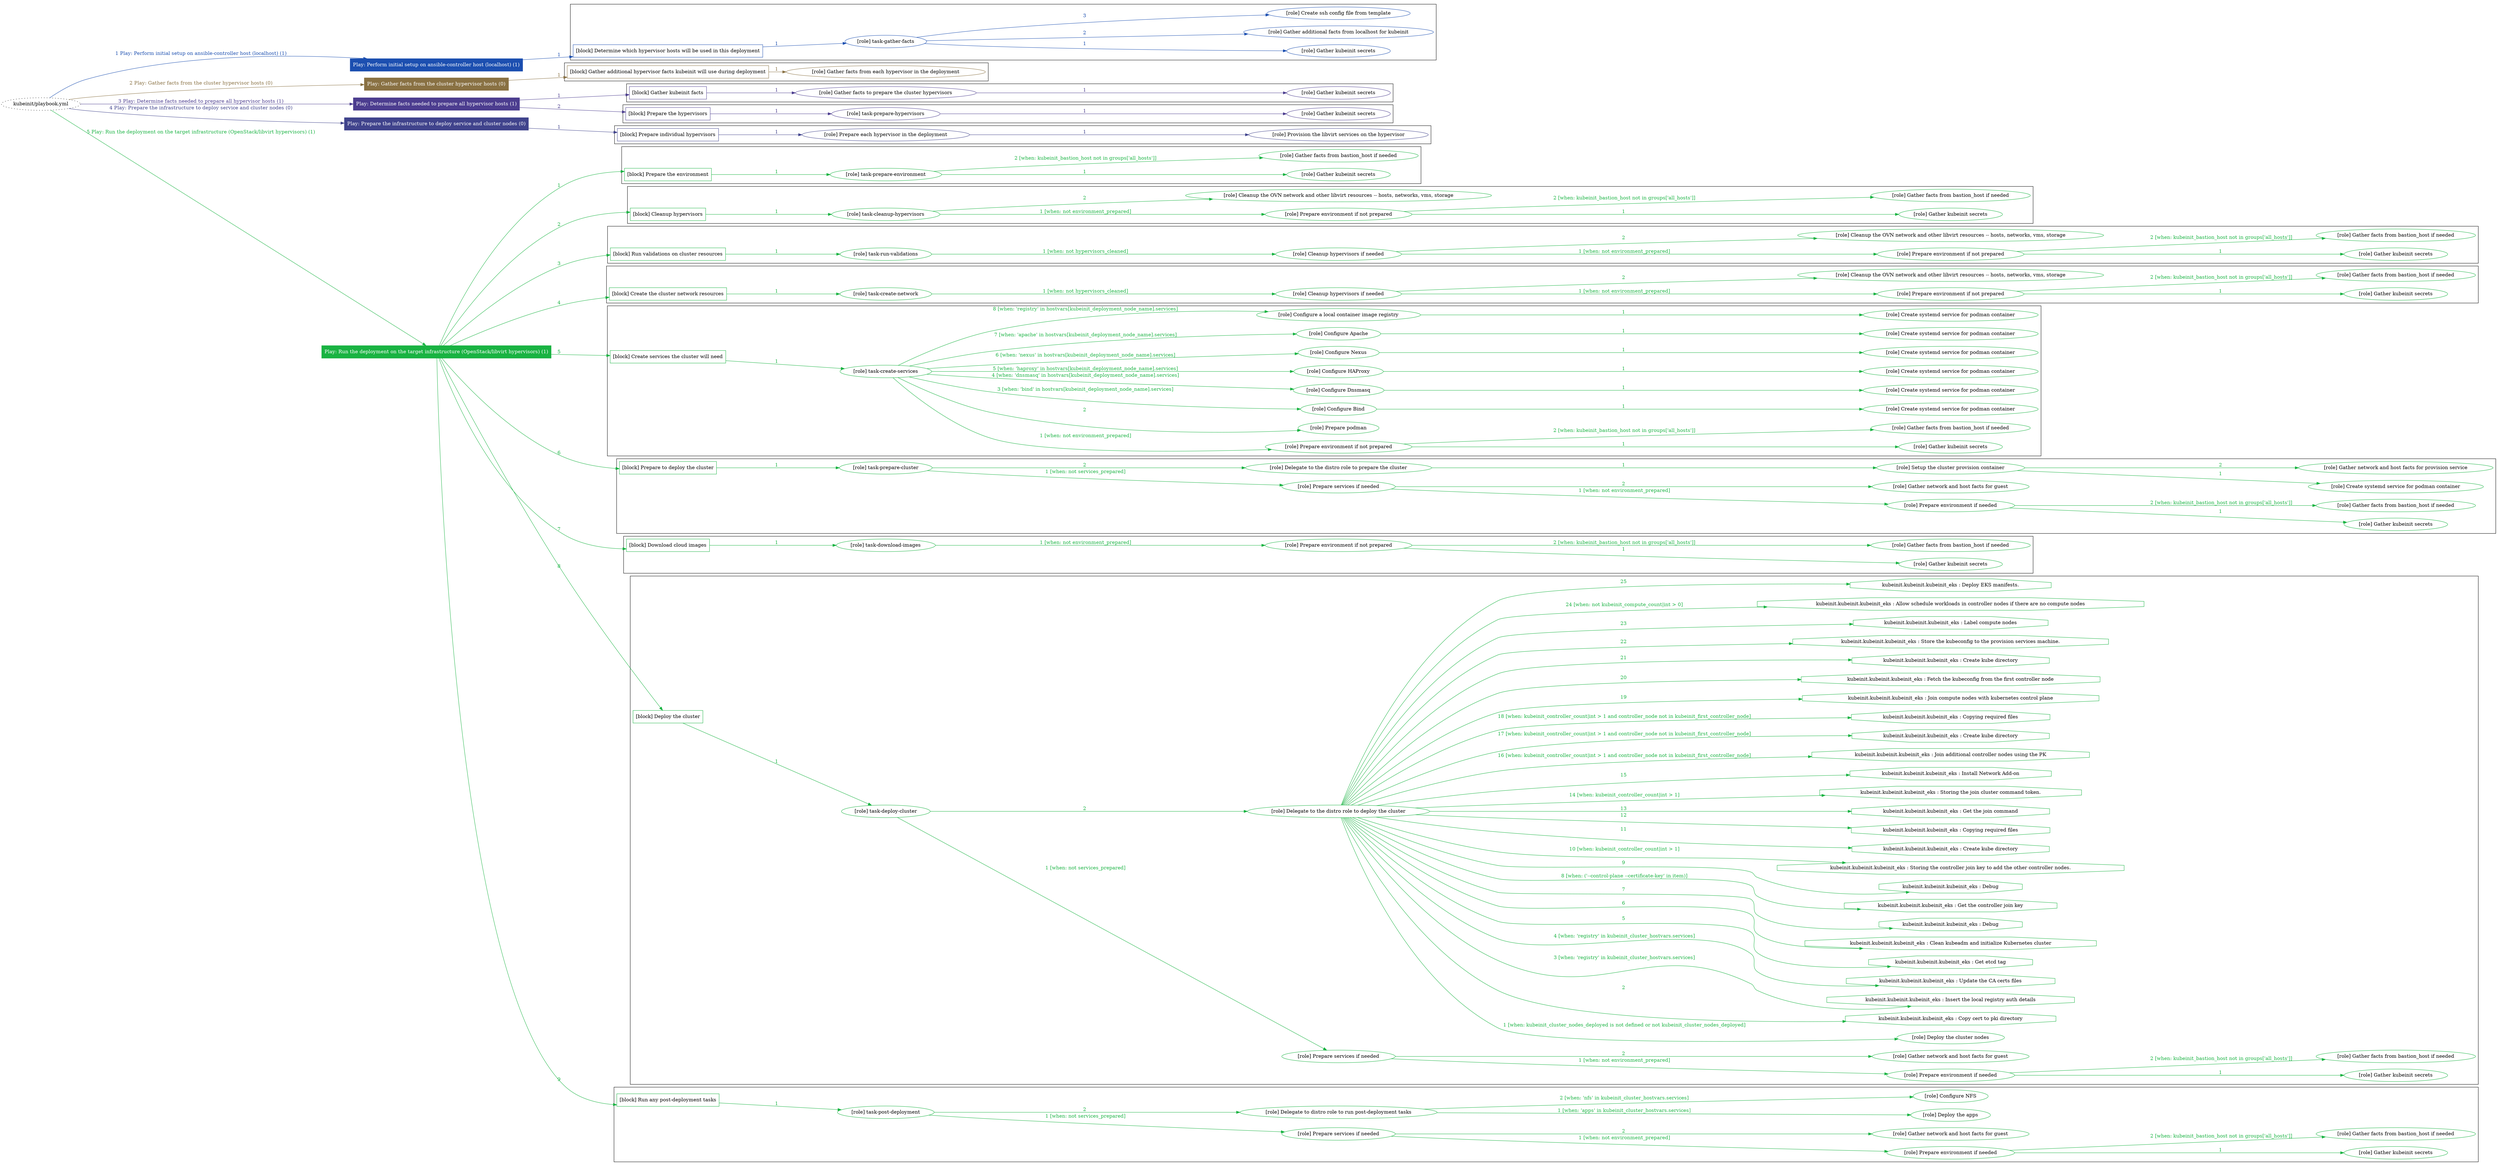 digraph {
	graph [concentrate=true ordering=in rankdir=LR ratio=fill]
	edge [esep=5 sep=10]
	"kubeinit/playbook.yml" [URL="/home/runner/work/kubeinit/kubeinit/kubeinit/playbook.yml" id=playbook_15e3b7a9 style=dotted]
	"kubeinit/playbook.yml" -> play_b967b10a [label="1 Play: Perform initial setup on ansible-controller host (localhost) (1)" color="#1c4fb0" fontcolor="#1c4fb0" id=edge_play_b967b10a labeltooltip="1 Play: Perform initial setup on ansible-controller host (localhost) (1)" tooltip="1 Play: Perform initial setup on ansible-controller host (localhost) (1)"]
	subgraph "Play: Perform initial setup on ansible-controller host (localhost) (1)" {
		play_b967b10a [label="Play: Perform initial setup on ansible-controller host (localhost) (1)" URL="/home/runner/work/kubeinit/kubeinit/kubeinit/playbook.yml" color="#1c4fb0" fontcolor="#ffffff" id=play_b967b10a shape=box style=filled tooltip=localhost]
		play_b967b10a -> block_2ec7ddd7 [label=1 color="#1c4fb0" fontcolor="#1c4fb0" id=edge_block_2ec7ddd7 labeltooltip=1 tooltip=1]
		subgraph cluster_block_2ec7ddd7 {
			block_2ec7ddd7 [label="[block] Determine which hypervisor hosts will be used in this deployment" URL="/home/runner/work/kubeinit/kubeinit/kubeinit/playbook.yml" color="#1c4fb0" id=block_2ec7ddd7 labeltooltip="Determine which hypervisor hosts will be used in this deployment" shape=box tooltip="Determine which hypervisor hosts will be used in this deployment"]
			block_2ec7ddd7 -> role_c27194e6 [label="1 " color="#1c4fb0" fontcolor="#1c4fb0" id=edge_role_c27194e6 labeltooltip="1 " tooltip="1 "]
			subgraph "task-gather-facts" {
				role_c27194e6 [label="[role] task-gather-facts" URL="/home/runner/work/kubeinit/kubeinit/kubeinit/playbook.yml" color="#1c4fb0" id=role_c27194e6 tooltip="task-gather-facts"]
				role_c27194e6 -> role_cc5ce17e [label="1 " color="#1c4fb0" fontcolor="#1c4fb0" id=edge_role_cc5ce17e labeltooltip="1 " tooltip="1 "]
				subgraph "Gather kubeinit secrets" {
					role_cc5ce17e [label="[role] Gather kubeinit secrets" URL="/home/runner/.ansible/collections/ansible_collections/kubeinit/kubeinit/roles/kubeinit_prepare/tasks/build_hypervisors_group.yml" color="#1c4fb0" id=role_cc5ce17e tooltip="Gather kubeinit secrets"]
				}
				role_c27194e6 -> role_0c243bb6 [label="2 " color="#1c4fb0" fontcolor="#1c4fb0" id=edge_role_0c243bb6 labeltooltip="2 " tooltip="2 "]
				subgraph "Gather additional facts from localhost for kubeinit" {
					role_0c243bb6 [label="[role] Gather additional facts from localhost for kubeinit" URL="/home/runner/.ansible/collections/ansible_collections/kubeinit/kubeinit/roles/kubeinit_prepare/tasks/build_hypervisors_group.yml" color="#1c4fb0" id=role_0c243bb6 tooltip="Gather additional facts from localhost for kubeinit"]
				}
				role_c27194e6 -> role_67c8611c [label="3 " color="#1c4fb0" fontcolor="#1c4fb0" id=edge_role_67c8611c labeltooltip="3 " tooltip="3 "]
				subgraph "Create ssh config file from template" {
					role_67c8611c [label="[role] Create ssh config file from template" URL="/home/runner/.ansible/collections/ansible_collections/kubeinit/kubeinit/roles/kubeinit_prepare/tasks/build_hypervisors_group.yml" color="#1c4fb0" id=role_67c8611c tooltip="Create ssh config file from template"]
				}
			}
		}
	}
	"kubeinit/playbook.yml" -> play_3a4bf012 [label="2 Play: Gather facts from the cluster hypervisor hosts (0)" color="#897143" fontcolor="#897143" id=edge_play_3a4bf012 labeltooltip="2 Play: Gather facts from the cluster hypervisor hosts (0)" tooltip="2 Play: Gather facts from the cluster hypervisor hosts (0)"]
	subgraph "Play: Gather facts from the cluster hypervisor hosts (0)" {
		play_3a4bf012 [label="Play: Gather facts from the cluster hypervisor hosts (0)" URL="/home/runner/work/kubeinit/kubeinit/kubeinit/playbook.yml" color="#897143" fontcolor="#ffffff" id=play_3a4bf012 shape=box style=filled tooltip="Play: Gather facts from the cluster hypervisor hosts (0)"]
		play_3a4bf012 -> block_6ce89b99 [label=1 color="#897143" fontcolor="#897143" id=edge_block_6ce89b99 labeltooltip=1 tooltip=1]
		subgraph cluster_block_6ce89b99 {
			block_6ce89b99 [label="[block] Gather additional hypervisor facts kubeinit will use during deployment" URL="/home/runner/work/kubeinit/kubeinit/kubeinit/playbook.yml" color="#897143" id=block_6ce89b99 labeltooltip="Gather additional hypervisor facts kubeinit will use during deployment" shape=box tooltip="Gather additional hypervisor facts kubeinit will use during deployment"]
			block_6ce89b99 -> role_7ac91175 [label="1 " color="#897143" fontcolor="#897143" id=edge_role_7ac91175 labeltooltip="1 " tooltip="1 "]
			subgraph "Gather facts from each hypervisor in the deployment" {
				role_7ac91175 [label="[role] Gather facts from each hypervisor in the deployment" URL="/home/runner/work/kubeinit/kubeinit/kubeinit/playbook.yml" color="#897143" id=role_7ac91175 tooltip="Gather facts from each hypervisor in the deployment"]
			}
		}
	}
	"kubeinit/playbook.yml" -> play_a2da3ed2 [label="3 Play: Determine facts needed to prepare all hypervisor hosts (1)" color="#4c3d8f" fontcolor="#4c3d8f" id=edge_play_a2da3ed2 labeltooltip="3 Play: Determine facts needed to prepare all hypervisor hosts (1)" tooltip="3 Play: Determine facts needed to prepare all hypervisor hosts (1)"]
	subgraph "Play: Determine facts needed to prepare all hypervisor hosts (1)" {
		play_a2da3ed2 [label="Play: Determine facts needed to prepare all hypervisor hosts (1)" URL="/home/runner/work/kubeinit/kubeinit/kubeinit/playbook.yml" color="#4c3d8f" fontcolor="#ffffff" id=play_a2da3ed2 shape=box style=filled tooltip=localhost]
		play_a2da3ed2 -> block_75c5a290 [label=1 color="#4c3d8f" fontcolor="#4c3d8f" id=edge_block_75c5a290 labeltooltip=1 tooltip=1]
		subgraph cluster_block_75c5a290 {
			block_75c5a290 [label="[block] Gather kubeinit facts" URL="/home/runner/work/kubeinit/kubeinit/kubeinit/playbook.yml" color="#4c3d8f" id=block_75c5a290 labeltooltip="Gather kubeinit facts" shape=box tooltip="Gather kubeinit facts"]
			block_75c5a290 -> role_ba5424bd [label="1 " color="#4c3d8f" fontcolor="#4c3d8f" id=edge_role_ba5424bd labeltooltip="1 " tooltip="1 "]
			subgraph "Gather facts to prepare the cluster hypervisors" {
				role_ba5424bd [label="[role] Gather facts to prepare the cluster hypervisors" URL="/home/runner/work/kubeinit/kubeinit/kubeinit/playbook.yml" color="#4c3d8f" id=role_ba5424bd tooltip="Gather facts to prepare the cluster hypervisors"]
				role_ba5424bd -> role_558b3d8e [label="1 " color="#4c3d8f" fontcolor="#4c3d8f" id=edge_role_558b3d8e labeltooltip="1 " tooltip="1 "]
				subgraph "Gather kubeinit secrets" {
					role_558b3d8e [label="[role] Gather kubeinit secrets" URL="/home/runner/.ansible/collections/ansible_collections/kubeinit/kubeinit/roles/kubeinit_prepare/tasks/gather_kubeinit_facts.yml" color="#4c3d8f" id=role_558b3d8e tooltip="Gather kubeinit secrets"]
				}
			}
		}
		play_a2da3ed2 -> block_d1bacde3 [label=2 color="#4c3d8f" fontcolor="#4c3d8f" id=edge_block_d1bacde3 labeltooltip=2 tooltip=2]
		subgraph cluster_block_d1bacde3 {
			block_d1bacde3 [label="[block] Prepare the hypervisors" URL="/home/runner/work/kubeinit/kubeinit/kubeinit/playbook.yml" color="#4c3d8f" id=block_d1bacde3 labeltooltip="Prepare the hypervisors" shape=box tooltip="Prepare the hypervisors"]
			block_d1bacde3 -> role_877044b5 [label="1 " color="#4c3d8f" fontcolor="#4c3d8f" id=edge_role_877044b5 labeltooltip="1 " tooltip="1 "]
			subgraph "task-prepare-hypervisors" {
				role_877044b5 [label="[role] task-prepare-hypervisors" URL="/home/runner/work/kubeinit/kubeinit/kubeinit/playbook.yml" color="#4c3d8f" id=role_877044b5 tooltip="task-prepare-hypervisors"]
				role_877044b5 -> role_fb182426 [label="1 " color="#4c3d8f" fontcolor="#4c3d8f" id=edge_role_fb182426 labeltooltip="1 " tooltip="1 "]
				subgraph "Gather kubeinit secrets" {
					role_fb182426 [label="[role] Gather kubeinit secrets" URL="/home/runner/.ansible/collections/ansible_collections/kubeinit/kubeinit/roles/kubeinit_prepare/tasks/gather_kubeinit_facts.yml" color="#4c3d8f" id=role_fb182426 tooltip="Gather kubeinit secrets"]
				}
			}
		}
	}
	"kubeinit/playbook.yml" -> play_9bcc6ce3 [label="4 Play: Prepare the infrastructure to deploy service and cluster nodes (0)" color="#40438c" fontcolor="#40438c" id=edge_play_9bcc6ce3 labeltooltip="4 Play: Prepare the infrastructure to deploy service and cluster nodes (0)" tooltip="4 Play: Prepare the infrastructure to deploy service and cluster nodes (0)"]
	subgraph "Play: Prepare the infrastructure to deploy service and cluster nodes (0)" {
		play_9bcc6ce3 [label="Play: Prepare the infrastructure to deploy service and cluster nodes (0)" URL="/home/runner/work/kubeinit/kubeinit/kubeinit/playbook.yml" color="#40438c" fontcolor="#ffffff" id=play_9bcc6ce3 shape=box style=filled tooltip="Play: Prepare the infrastructure to deploy service and cluster nodes (0)"]
		play_9bcc6ce3 -> block_5a14346b [label=1 color="#40438c" fontcolor="#40438c" id=edge_block_5a14346b labeltooltip=1 tooltip=1]
		subgraph cluster_block_5a14346b {
			block_5a14346b [label="[block] Prepare individual hypervisors" URL="/home/runner/work/kubeinit/kubeinit/kubeinit/playbook.yml" color="#40438c" id=block_5a14346b labeltooltip="Prepare individual hypervisors" shape=box tooltip="Prepare individual hypervisors"]
			block_5a14346b -> role_e5e55498 [label="1 " color="#40438c" fontcolor="#40438c" id=edge_role_e5e55498 labeltooltip="1 " tooltip="1 "]
			subgraph "Prepare each hypervisor in the deployment" {
				role_e5e55498 [label="[role] Prepare each hypervisor in the deployment" URL="/home/runner/work/kubeinit/kubeinit/kubeinit/playbook.yml" color="#40438c" id=role_e5e55498 tooltip="Prepare each hypervisor in the deployment"]
				role_e5e55498 -> role_fc29ea5b [label="1 " color="#40438c" fontcolor="#40438c" id=edge_role_fc29ea5b labeltooltip="1 " tooltip="1 "]
				subgraph "Provision the libvirt services on the hypervisor" {
					role_fc29ea5b [label="[role] Provision the libvirt services on the hypervisor" URL="/home/runner/.ansible/collections/ansible_collections/kubeinit/kubeinit/roles/kubeinit_prepare/tasks/prepare_hypervisor.yml" color="#40438c" id=role_fc29ea5b tooltip="Provision the libvirt services on the hypervisor"]
				}
			}
		}
	}
	"kubeinit/playbook.yml" -> play_65c6ca7f [label="5 Play: Run the deployment on the target infrastructure (OpenStack/libvirt hypervisors) (1)" color="#19b342" fontcolor="#19b342" id=edge_play_65c6ca7f labeltooltip="5 Play: Run the deployment on the target infrastructure (OpenStack/libvirt hypervisors) (1)" tooltip="5 Play: Run the deployment on the target infrastructure (OpenStack/libvirt hypervisors) (1)"]
	subgraph "Play: Run the deployment on the target infrastructure (OpenStack/libvirt hypervisors) (1)" {
		play_65c6ca7f [label="Play: Run the deployment on the target infrastructure (OpenStack/libvirt hypervisors) (1)" URL="/home/runner/work/kubeinit/kubeinit/kubeinit/playbook.yml" color="#19b342" fontcolor="#ffffff" id=play_65c6ca7f shape=box style=filled tooltip=localhost]
		play_65c6ca7f -> block_cd1940fb [label=1 color="#19b342" fontcolor="#19b342" id=edge_block_cd1940fb labeltooltip=1 tooltip=1]
		subgraph cluster_block_cd1940fb {
			block_cd1940fb [label="[block] Prepare the environment" URL="/home/runner/work/kubeinit/kubeinit/kubeinit/playbook.yml" color="#19b342" id=block_cd1940fb labeltooltip="Prepare the environment" shape=box tooltip="Prepare the environment"]
			block_cd1940fb -> role_7dbd9d42 [label="1 " color="#19b342" fontcolor="#19b342" id=edge_role_7dbd9d42 labeltooltip="1 " tooltip="1 "]
			subgraph "task-prepare-environment" {
				role_7dbd9d42 [label="[role] task-prepare-environment" URL="/home/runner/work/kubeinit/kubeinit/kubeinit/playbook.yml" color="#19b342" id=role_7dbd9d42 tooltip="task-prepare-environment"]
				role_7dbd9d42 -> role_987ee885 [label="1 " color="#19b342" fontcolor="#19b342" id=edge_role_987ee885 labeltooltip="1 " tooltip="1 "]
				subgraph "Gather kubeinit secrets" {
					role_987ee885 [label="[role] Gather kubeinit secrets" URL="/home/runner/.ansible/collections/ansible_collections/kubeinit/kubeinit/roles/kubeinit_prepare/tasks/gather_kubeinit_facts.yml" color="#19b342" id=role_987ee885 tooltip="Gather kubeinit secrets"]
				}
				role_7dbd9d42 -> role_759b6fc0 [label="2 [when: kubeinit_bastion_host not in groups['all_hosts']]" color="#19b342" fontcolor="#19b342" id=edge_role_759b6fc0 labeltooltip="2 [when: kubeinit_bastion_host not in groups['all_hosts']]" tooltip="2 [when: kubeinit_bastion_host not in groups['all_hosts']]"]
				subgraph "Gather facts from bastion_host if needed" {
					role_759b6fc0 [label="[role] Gather facts from bastion_host if needed" URL="/home/runner/.ansible/collections/ansible_collections/kubeinit/kubeinit/roles/kubeinit_prepare/tasks/main.yml" color="#19b342" id=role_759b6fc0 tooltip="Gather facts from bastion_host if needed"]
				}
			}
		}
		play_65c6ca7f -> block_0a56040d [label=2 color="#19b342" fontcolor="#19b342" id=edge_block_0a56040d labeltooltip=2 tooltip=2]
		subgraph cluster_block_0a56040d {
			block_0a56040d [label="[block] Cleanup hypervisors" URL="/home/runner/work/kubeinit/kubeinit/kubeinit/playbook.yml" color="#19b342" id=block_0a56040d labeltooltip="Cleanup hypervisors" shape=box tooltip="Cleanup hypervisors"]
			block_0a56040d -> role_5c726d59 [label="1 " color="#19b342" fontcolor="#19b342" id=edge_role_5c726d59 labeltooltip="1 " tooltip="1 "]
			subgraph "task-cleanup-hypervisors" {
				role_5c726d59 [label="[role] task-cleanup-hypervisors" URL="/home/runner/work/kubeinit/kubeinit/kubeinit/playbook.yml" color="#19b342" id=role_5c726d59 tooltip="task-cleanup-hypervisors"]
				role_5c726d59 -> role_add673e1 [label="1 [when: not environment_prepared]" color="#19b342" fontcolor="#19b342" id=edge_role_add673e1 labeltooltip="1 [when: not environment_prepared]" tooltip="1 [when: not environment_prepared]"]
				subgraph "Prepare environment if not prepared" {
					role_add673e1 [label="[role] Prepare environment if not prepared" URL="/home/runner/.ansible/collections/ansible_collections/kubeinit/kubeinit/roles/kubeinit_libvirt/tasks/cleanup_hypervisors.yml" color="#19b342" id=role_add673e1 tooltip="Prepare environment if not prepared"]
					role_add673e1 -> role_07b10b99 [label="1 " color="#19b342" fontcolor="#19b342" id=edge_role_07b10b99 labeltooltip="1 " tooltip="1 "]
					subgraph "Gather kubeinit secrets" {
						role_07b10b99 [label="[role] Gather kubeinit secrets" URL="/home/runner/.ansible/collections/ansible_collections/kubeinit/kubeinit/roles/kubeinit_prepare/tasks/gather_kubeinit_facts.yml" color="#19b342" id=role_07b10b99 tooltip="Gather kubeinit secrets"]
					}
					role_add673e1 -> role_a2d125ee [label="2 [when: kubeinit_bastion_host not in groups['all_hosts']]" color="#19b342" fontcolor="#19b342" id=edge_role_a2d125ee labeltooltip="2 [when: kubeinit_bastion_host not in groups['all_hosts']]" tooltip="2 [when: kubeinit_bastion_host not in groups['all_hosts']]"]
					subgraph "Gather facts from bastion_host if needed" {
						role_a2d125ee [label="[role] Gather facts from bastion_host if needed" URL="/home/runner/.ansible/collections/ansible_collections/kubeinit/kubeinit/roles/kubeinit_prepare/tasks/main.yml" color="#19b342" id=role_a2d125ee tooltip="Gather facts from bastion_host if needed"]
					}
				}
				role_5c726d59 -> role_3e3e58e1 [label="2 " color="#19b342" fontcolor="#19b342" id=edge_role_3e3e58e1 labeltooltip="2 " tooltip="2 "]
				subgraph "Cleanup the OVN network and other libvirt resources -- hosts, networks, vms, storage" {
					role_3e3e58e1 [label="[role] Cleanup the OVN network and other libvirt resources -- hosts, networks, vms, storage" URL="/home/runner/.ansible/collections/ansible_collections/kubeinit/kubeinit/roles/kubeinit_libvirt/tasks/cleanup_hypervisors.yml" color="#19b342" id=role_3e3e58e1 tooltip="Cleanup the OVN network and other libvirt resources -- hosts, networks, vms, storage"]
				}
			}
		}
		play_65c6ca7f -> block_75654287 [label=3 color="#19b342" fontcolor="#19b342" id=edge_block_75654287 labeltooltip=3 tooltip=3]
		subgraph cluster_block_75654287 {
			block_75654287 [label="[block] Run validations on cluster resources" URL="/home/runner/work/kubeinit/kubeinit/kubeinit/playbook.yml" color="#19b342" id=block_75654287 labeltooltip="Run validations on cluster resources" shape=box tooltip="Run validations on cluster resources"]
			block_75654287 -> role_48a69f7c [label="1 " color="#19b342" fontcolor="#19b342" id=edge_role_48a69f7c labeltooltip="1 " tooltip="1 "]
			subgraph "task-run-validations" {
				role_48a69f7c [label="[role] task-run-validations" URL="/home/runner/work/kubeinit/kubeinit/kubeinit/playbook.yml" color="#19b342" id=role_48a69f7c tooltip="task-run-validations"]
				role_48a69f7c -> role_dd3ba2f2 [label="1 [when: not hypervisors_cleaned]" color="#19b342" fontcolor="#19b342" id=edge_role_dd3ba2f2 labeltooltip="1 [when: not hypervisors_cleaned]" tooltip="1 [when: not hypervisors_cleaned]"]
				subgraph "Cleanup hypervisors if needed" {
					role_dd3ba2f2 [label="[role] Cleanup hypervisors if needed" URL="/home/runner/.ansible/collections/ansible_collections/kubeinit/kubeinit/roles/kubeinit_validations/tasks/main.yml" color="#19b342" id=role_dd3ba2f2 tooltip="Cleanup hypervisors if needed"]
					role_dd3ba2f2 -> role_7bc1697f [label="1 [when: not environment_prepared]" color="#19b342" fontcolor="#19b342" id=edge_role_7bc1697f labeltooltip="1 [when: not environment_prepared]" tooltip="1 [when: not environment_prepared]"]
					subgraph "Prepare environment if not prepared" {
						role_7bc1697f [label="[role] Prepare environment if not prepared" URL="/home/runner/.ansible/collections/ansible_collections/kubeinit/kubeinit/roles/kubeinit_libvirt/tasks/cleanup_hypervisors.yml" color="#19b342" id=role_7bc1697f tooltip="Prepare environment if not prepared"]
						role_7bc1697f -> role_c3fd7908 [label="1 " color="#19b342" fontcolor="#19b342" id=edge_role_c3fd7908 labeltooltip="1 " tooltip="1 "]
						subgraph "Gather kubeinit secrets" {
							role_c3fd7908 [label="[role] Gather kubeinit secrets" URL="/home/runner/.ansible/collections/ansible_collections/kubeinit/kubeinit/roles/kubeinit_prepare/tasks/gather_kubeinit_facts.yml" color="#19b342" id=role_c3fd7908 tooltip="Gather kubeinit secrets"]
						}
						role_7bc1697f -> role_88bc4a34 [label="2 [when: kubeinit_bastion_host not in groups['all_hosts']]" color="#19b342" fontcolor="#19b342" id=edge_role_88bc4a34 labeltooltip="2 [when: kubeinit_bastion_host not in groups['all_hosts']]" tooltip="2 [when: kubeinit_bastion_host not in groups['all_hosts']]"]
						subgraph "Gather facts from bastion_host if needed" {
							role_88bc4a34 [label="[role] Gather facts from bastion_host if needed" URL="/home/runner/.ansible/collections/ansible_collections/kubeinit/kubeinit/roles/kubeinit_prepare/tasks/main.yml" color="#19b342" id=role_88bc4a34 tooltip="Gather facts from bastion_host if needed"]
						}
					}
					role_dd3ba2f2 -> role_3f1bb5e6 [label="2 " color="#19b342" fontcolor="#19b342" id=edge_role_3f1bb5e6 labeltooltip="2 " tooltip="2 "]
					subgraph "Cleanup the OVN network and other libvirt resources -- hosts, networks, vms, storage" {
						role_3f1bb5e6 [label="[role] Cleanup the OVN network and other libvirt resources -- hosts, networks, vms, storage" URL="/home/runner/.ansible/collections/ansible_collections/kubeinit/kubeinit/roles/kubeinit_libvirt/tasks/cleanup_hypervisors.yml" color="#19b342" id=role_3f1bb5e6 tooltip="Cleanup the OVN network and other libvirt resources -- hosts, networks, vms, storage"]
					}
				}
			}
		}
		play_65c6ca7f -> block_c46068e6 [label=4 color="#19b342" fontcolor="#19b342" id=edge_block_c46068e6 labeltooltip=4 tooltip=4]
		subgraph cluster_block_c46068e6 {
			block_c46068e6 [label="[block] Create the cluster network resources" URL="/home/runner/work/kubeinit/kubeinit/kubeinit/playbook.yml" color="#19b342" id=block_c46068e6 labeltooltip="Create the cluster network resources" shape=box tooltip="Create the cluster network resources"]
			block_c46068e6 -> role_b963e7f5 [label="1 " color="#19b342" fontcolor="#19b342" id=edge_role_b963e7f5 labeltooltip="1 " tooltip="1 "]
			subgraph "task-create-network" {
				role_b963e7f5 [label="[role] task-create-network" URL="/home/runner/work/kubeinit/kubeinit/kubeinit/playbook.yml" color="#19b342" id=role_b963e7f5 tooltip="task-create-network"]
				role_b963e7f5 -> role_19837cdd [label="1 [when: not hypervisors_cleaned]" color="#19b342" fontcolor="#19b342" id=edge_role_19837cdd labeltooltip="1 [when: not hypervisors_cleaned]" tooltip="1 [when: not hypervisors_cleaned]"]
				subgraph "Cleanup hypervisors if needed" {
					role_19837cdd [label="[role] Cleanup hypervisors if needed" URL="/home/runner/.ansible/collections/ansible_collections/kubeinit/kubeinit/roles/kubeinit_libvirt/tasks/create_network.yml" color="#19b342" id=role_19837cdd tooltip="Cleanup hypervisors if needed"]
					role_19837cdd -> role_b1a141f1 [label="1 [when: not environment_prepared]" color="#19b342" fontcolor="#19b342" id=edge_role_b1a141f1 labeltooltip="1 [when: not environment_prepared]" tooltip="1 [when: not environment_prepared]"]
					subgraph "Prepare environment if not prepared" {
						role_b1a141f1 [label="[role] Prepare environment if not prepared" URL="/home/runner/.ansible/collections/ansible_collections/kubeinit/kubeinit/roles/kubeinit_libvirt/tasks/cleanup_hypervisors.yml" color="#19b342" id=role_b1a141f1 tooltip="Prepare environment if not prepared"]
						role_b1a141f1 -> role_4bf2edaf [label="1 " color="#19b342" fontcolor="#19b342" id=edge_role_4bf2edaf labeltooltip="1 " tooltip="1 "]
						subgraph "Gather kubeinit secrets" {
							role_4bf2edaf [label="[role] Gather kubeinit secrets" URL="/home/runner/.ansible/collections/ansible_collections/kubeinit/kubeinit/roles/kubeinit_prepare/tasks/gather_kubeinit_facts.yml" color="#19b342" id=role_4bf2edaf tooltip="Gather kubeinit secrets"]
						}
						role_b1a141f1 -> role_10ef49be [label="2 [when: kubeinit_bastion_host not in groups['all_hosts']]" color="#19b342" fontcolor="#19b342" id=edge_role_10ef49be labeltooltip="2 [when: kubeinit_bastion_host not in groups['all_hosts']]" tooltip="2 [when: kubeinit_bastion_host not in groups['all_hosts']]"]
						subgraph "Gather facts from bastion_host if needed" {
							role_10ef49be [label="[role] Gather facts from bastion_host if needed" URL="/home/runner/.ansible/collections/ansible_collections/kubeinit/kubeinit/roles/kubeinit_prepare/tasks/main.yml" color="#19b342" id=role_10ef49be tooltip="Gather facts from bastion_host if needed"]
						}
					}
					role_19837cdd -> role_e07c0495 [label="2 " color="#19b342" fontcolor="#19b342" id=edge_role_e07c0495 labeltooltip="2 " tooltip="2 "]
					subgraph "Cleanup the OVN network and other libvirt resources -- hosts, networks, vms, storage" {
						role_e07c0495 [label="[role] Cleanup the OVN network and other libvirt resources -- hosts, networks, vms, storage" URL="/home/runner/.ansible/collections/ansible_collections/kubeinit/kubeinit/roles/kubeinit_libvirt/tasks/cleanup_hypervisors.yml" color="#19b342" id=role_e07c0495 tooltip="Cleanup the OVN network and other libvirt resources -- hosts, networks, vms, storage"]
					}
				}
			}
		}
		play_65c6ca7f -> block_1562fc21 [label=5 color="#19b342" fontcolor="#19b342" id=edge_block_1562fc21 labeltooltip=5 tooltip=5]
		subgraph cluster_block_1562fc21 {
			block_1562fc21 [label="[block] Create services the cluster will need" URL="/home/runner/work/kubeinit/kubeinit/kubeinit/playbook.yml" color="#19b342" id=block_1562fc21 labeltooltip="Create services the cluster will need" shape=box tooltip="Create services the cluster will need"]
			block_1562fc21 -> role_589ed901 [label="1 " color="#19b342" fontcolor="#19b342" id=edge_role_589ed901 labeltooltip="1 " tooltip="1 "]
			subgraph "task-create-services" {
				role_589ed901 [label="[role] task-create-services" URL="/home/runner/work/kubeinit/kubeinit/kubeinit/playbook.yml" color="#19b342" id=role_589ed901 tooltip="task-create-services"]
				role_589ed901 -> role_a26028bb [label="1 [when: not environment_prepared]" color="#19b342" fontcolor="#19b342" id=edge_role_a26028bb labeltooltip="1 [when: not environment_prepared]" tooltip="1 [when: not environment_prepared]"]
				subgraph "Prepare environment if not prepared" {
					role_a26028bb [label="[role] Prepare environment if not prepared" URL="/home/runner/.ansible/collections/ansible_collections/kubeinit/kubeinit/roles/kubeinit_services/tasks/main.yml" color="#19b342" id=role_a26028bb tooltip="Prepare environment if not prepared"]
					role_a26028bb -> role_2c524d12 [label="1 " color="#19b342" fontcolor="#19b342" id=edge_role_2c524d12 labeltooltip="1 " tooltip="1 "]
					subgraph "Gather kubeinit secrets" {
						role_2c524d12 [label="[role] Gather kubeinit secrets" URL="/home/runner/.ansible/collections/ansible_collections/kubeinit/kubeinit/roles/kubeinit_prepare/tasks/gather_kubeinit_facts.yml" color="#19b342" id=role_2c524d12 tooltip="Gather kubeinit secrets"]
					}
					role_a26028bb -> role_98626481 [label="2 [when: kubeinit_bastion_host not in groups['all_hosts']]" color="#19b342" fontcolor="#19b342" id=edge_role_98626481 labeltooltip="2 [when: kubeinit_bastion_host not in groups['all_hosts']]" tooltip="2 [when: kubeinit_bastion_host not in groups['all_hosts']]"]
					subgraph "Gather facts from bastion_host if needed" {
						role_98626481 [label="[role] Gather facts from bastion_host if needed" URL="/home/runner/.ansible/collections/ansible_collections/kubeinit/kubeinit/roles/kubeinit_prepare/tasks/main.yml" color="#19b342" id=role_98626481 tooltip="Gather facts from bastion_host if needed"]
					}
				}
				role_589ed901 -> role_4b311059 [label="2 " color="#19b342" fontcolor="#19b342" id=edge_role_4b311059 labeltooltip="2 " tooltip="2 "]
				subgraph "Prepare podman" {
					role_4b311059 [label="[role] Prepare podman" URL="/home/runner/.ansible/collections/ansible_collections/kubeinit/kubeinit/roles/kubeinit_services/tasks/00_create_service_pod.yml" color="#19b342" id=role_4b311059 tooltip="Prepare podman"]
				}
				role_589ed901 -> role_02898e53 [label="3 [when: 'bind' in hostvars[kubeinit_deployment_node_name].services]" color="#19b342" fontcolor="#19b342" id=edge_role_02898e53 labeltooltip="3 [when: 'bind' in hostvars[kubeinit_deployment_node_name].services]" tooltip="3 [when: 'bind' in hostvars[kubeinit_deployment_node_name].services]"]
				subgraph "Configure Bind" {
					role_02898e53 [label="[role] Configure Bind" URL="/home/runner/.ansible/collections/ansible_collections/kubeinit/kubeinit/roles/kubeinit_services/tasks/start_services_containers.yml" color="#19b342" id=role_02898e53 tooltip="Configure Bind"]
					role_02898e53 -> role_c27e368d [label="1 " color="#19b342" fontcolor="#19b342" id=edge_role_c27e368d labeltooltip="1 " tooltip="1 "]
					subgraph "Create systemd service for podman container" {
						role_c27e368d [label="[role] Create systemd service for podman container" URL="/home/runner/.ansible/collections/ansible_collections/kubeinit/kubeinit/roles/kubeinit_bind/tasks/main.yml" color="#19b342" id=role_c27e368d tooltip="Create systemd service for podman container"]
					}
				}
				role_589ed901 -> role_8d250c24 [label="4 [when: 'dnsmasq' in hostvars[kubeinit_deployment_node_name].services]" color="#19b342" fontcolor="#19b342" id=edge_role_8d250c24 labeltooltip="4 [when: 'dnsmasq' in hostvars[kubeinit_deployment_node_name].services]" tooltip="4 [when: 'dnsmasq' in hostvars[kubeinit_deployment_node_name].services]"]
				subgraph "Configure Dnsmasq" {
					role_8d250c24 [label="[role] Configure Dnsmasq" URL="/home/runner/.ansible/collections/ansible_collections/kubeinit/kubeinit/roles/kubeinit_services/tasks/start_services_containers.yml" color="#19b342" id=role_8d250c24 tooltip="Configure Dnsmasq"]
					role_8d250c24 -> role_46a6669b [label="1 " color="#19b342" fontcolor="#19b342" id=edge_role_46a6669b labeltooltip="1 " tooltip="1 "]
					subgraph "Create systemd service for podman container" {
						role_46a6669b [label="[role] Create systemd service for podman container" URL="/home/runner/.ansible/collections/ansible_collections/kubeinit/kubeinit/roles/kubeinit_dnsmasq/tasks/main.yml" color="#19b342" id=role_46a6669b tooltip="Create systemd service for podman container"]
					}
				}
				role_589ed901 -> role_d71195f9 [label="5 [when: 'haproxy' in hostvars[kubeinit_deployment_node_name].services]" color="#19b342" fontcolor="#19b342" id=edge_role_d71195f9 labeltooltip="5 [when: 'haproxy' in hostvars[kubeinit_deployment_node_name].services]" tooltip="5 [when: 'haproxy' in hostvars[kubeinit_deployment_node_name].services]"]
				subgraph "Configure HAProxy" {
					role_d71195f9 [label="[role] Configure HAProxy" URL="/home/runner/.ansible/collections/ansible_collections/kubeinit/kubeinit/roles/kubeinit_services/tasks/start_services_containers.yml" color="#19b342" id=role_d71195f9 tooltip="Configure HAProxy"]
					role_d71195f9 -> role_e767a841 [label="1 " color="#19b342" fontcolor="#19b342" id=edge_role_e767a841 labeltooltip="1 " tooltip="1 "]
					subgraph "Create systemd service for podman container" {
						role_e767a841 [label="[role] Create systemd service for podman container" URL="/home/runner/.ansible/collections/ansible_collections/kubeinit/kubeinit/roles/kubeinit_haproxy/tasks/main.yml" color="#19b342" id=role_e767a841 tooltip="Create systemd service for podman container"]
					}
				}
				role_589ed901 -> role_6dcae4f0 [label="6 [when: 'nexus' in hostvars[kubeinit_deployment_node_name].services]" color="#19b342" fontcolor="#19b342" id=edge_role_6dcae4f0 labeltooltip="6 [when: 'nexus' in hostvars[kubeinit_deployment_node_name].services]" tooltip="6 [when: 'nexus' in hostvars[kubeinit_deployment_node_name].services]"]
				subgraph "Configure Nexus" {
					role_6dcae4f0 [label="[role] Configure Nexus" URL="/home/runner/.ansible/collections/ansible_collections/kubeinit/kubeinit/roles/kubeinit_services/tasks/start_services_containers.yml" color="#19b342" id=role_6dcae4f0 tooltip="Configure Nexus"]
					role_6dcae4f0 -> role_edaf88a2 [label="1 " color="#19b342" fontcolor="#19b342" id=edge_role_edaf88a2 labeltooltip="1 " tooltip="1 "]
					subgraph "Create systemd service for podman container" {
						role_edaf88a2 [label="[role] Create systemd service for podman container" URL="/home/runner/.ansible/collections/ansible_collections/kubeinit/kubeinit/roles/kubeinit_nexus/tasks/main.yml" color="#19b342" id=role_edaf88a2 tooltip="Create systemd service for podman container"]
					}
				}
				role_589ed901 -> role_8a333099 [label="7 [when: 'apache' in hostvars[kubeinit_deployment_node_name].services]" color="#19b342" fontcolor="#19b342" id=edge_role_8a333099 labeltooltip="7 [when: 'apache' in hostvars[kubeinit_deployment_node_name].services]" tooltip="7 [when: 'apache' in hostvars[kubeinit_deployment_node_name].services]"]
				subgraph "Configure Apache" {
					role_8a333099 [label="[role] Configure Apache" URL="/home/runner/.ansible/collections/ansible_collections/kubeinit/kubeinit/roles/kubeinit_services/tasks/start_services_containers.yml" color="#19b342" id=role_8a333099 tooltip="Configure Apache"]
					role_8a333099 -> role_e4d83cc3 [label="1 " color="#19b342" fontcolor="#19b342" id=edge_role_e4d83cc3 labeltooltip="1 " tooltip="1 "]
					subgraph "Create systemd service for podman container" {
						role_e4d83cc3 [label="[role] Create systemd service for podman container" URL="/home/runner/.ansible/collections/ansible_collections/kubeinit/kubeinit/roles/kubeinit_apache/tasks/main.yml" color="#19b342" id=role_e4d83cc3 tooltip="Create systemd service for podman container"]
					}
				}
				role_589ed901 -> role_3061aae4 [label="8 [when: 'registry' in hostvars[kubeinit_deployment_node_name].services]" color="#19b342" fontcolor="#19b342" id=edge_role_3061aae4 labeltooltip="8 [when: 'registry' in hostvars[kubeinit_deployment_node_name].services]" tooltip="8 [when: 'registry' in hostvars[kubeinit_deployment_node_name].services]"]
				subgraph "Configure a local container image registry" {
					role_3061aae4 [label="[role] Configure a local container image registry" URL="/home/runner/.ansible/collections/ansible_collections/kubeinit/kubeinit/roles/kubeinit_services/tasks/start_services_containers.yml" color="#19b342" id=role_3061aae4 tooltip="Configure a local container image registry"]
					role_3061aae4 -> role_4c542f5d [label="1 " color="#19b342" fontcolor="#19b342" id=edge_role_4c542f5d labeltooltip="1 " tooltip="1 "]
					subgraph "Create systemd service for podman container" {
						role_4c542f5d [label="[role] Create systemd service for podman container" URL="/home/runner/.ansible/collections/ansible_collections/kubeinit/kubeinit/roles/kubeinit_registry/tasks/main.yml" color="#19b342" id=role_4c542f5d tooltip="Create systemd service for podman container"]
					}
				}
			}
		}
		play_65c6ca7f -> block_45c1d37c [label=6 color="#19b342" fontcolor="#19b342" id=edge_block_45c1d37c labeltooltip=6 tooltip=6]
		subgraph cluster_block_45c1d37c {
			block_45c1d37c [label="[block] Prepare to deploy the cluster" URL="/home/runner/work/kubeinit/kubeinit/kubeinit/playbook.yml" color="#19b342" id=block_45c1d37c labeltooltip="Prepare to deploy the cluster" shape=box tooltip="Prepare to deploy the cluster"]
			block_45c1d37c -> role_dccc9d65 [label="1 " color="#19b342" fontcolor="#19b342" id=edge_role_dccc9d65 labeltooltip="1 " tooltip="1 "]
			subgraph "task-prepare-cluster" {
				role_dccc9d65 [label="[role] task-prepare-cluster" URL="/home/runner/work/kubeinit/kubeinit/kubeinit/playbook.yml" color="#19b342" id=role_dccc9d65 tooltip="task-prepare-cluster"]
				role_dccc9d65 -> role_883d52d8 [label="1 [when: not services_prepared]" color="#19b342" fontcolor="#19b342" id=edge_role_883d52d8 labeltooltip="1 [when: not services_prepared]" tooltip="1 [when: not services_prepared]"]
				subgraph "Prepare services if needed" {
					role_883d52d8 [label="[role] Prepare services if needed" URL="/home/runner/.ansible/collections/ansible_collections/kubeinit/kubeinit/roles/kubeinit_prepare/tasks/prepare_cluster.yml" color="#19b342" id=role_883d52d8 tooltip="Prepare services if needed"]
					role_883d52d8 -> role_74c44dde [label="1 [when: not environment_prepared]" color="#19b342" fontcolor="#19b342" id=edge_role_74c44dde labeltooltip="1 [when: not environment_prepared]" tooltip="1 [when: not environment_prepared]"]
					subgraph "Prepare environment if needed" {
						role_74c44dde [label="[role] Prepare environment if needed" URL="/home/runner/.ansible/collections/ansible_collections/kubeinit/kubeinit/roles/kubeinit_services/tasks/prepare_services.yml" color="#19b342" id=role_74c44dde tooltip="Prepare environment if needed"]
						role_74c44dde -> role_4d03c18d [label="1 " color="#19b342" fontcolor="#19b342" id=edge_role_4d03c18d labeltooltip="1 " tooltip="1 "]
						subgraph "Gather kubeinit secrets" {
							role_4d03c18d [label="[role] Gather kubeinit secrets" URL="/home/runner/.ansible/collections/ansible_collections/kubeinit/kubeinit/roles/kubeinit_prepare/tasks/gather_kubeinit_facts.yml" color="#19b342" id=role_4d03c18d tooltip="Gather kubeinit secrets"]
						}
						role_74c44dde -> role_55f08ac6 [label="2 [when: kubeinit_bastion_host not in groups['all_hosts']]" color="#19b342" fontcolor="#19b342" id=edge_role_55f08ac6 labeltooltip="2 [when: kubeinit_bastion_host not in groups['all_hosts']]" tooltip="2 [when: kubeinit_bastion_host not in groups['all_hosts']]"]
						subgraph "Gather facts from bastion_host if needed" {
							role_55f08ac6 [label="[role] Gather facts from bastion_host if needed" URL="/home/runner/.ansible/collections/ansible_collections/kubeinit/kubeinit/roles/kubeinit_prepare/tasks/main.yml" color="#19b342" id=role_55f08ac6 tooltip="Gather facts from bastion_host if needed"]
						}
					}
					role_883d52d8 -> role_0055150a [label="2 " color="#19b342" fontcolor="#19b342" id=edge_role_0055150a labeltooltip="2 " tooltip="2 "]
					subgraph "Gather network and host facts for guest" {
						role_0055150a [label="[role] Gather network and host facts for guest" URL="/home/runner/.ansible/collections/ansible_collections/kubeinit/kubeinit/roles/kubeinit_services/tasks/prepare_services.yml" color="#19b342" id=role_0055150a tooltip="Gather network and host facts for guest"]
					}
				}
				role_dccc9d65 -> role_664d88e4 [label="2 " color="#19b342" fontcolor="#19b342" id=edge_role_664d88e4 labeltooltip="2 " tooltip="2 "]
				subgraph "Delegate to the distro role to prepare the cluster" {
					role_664d88e4 [label="[role] Delegate to the distro role to prepare the cluster" URL="/home/runner/.ansible/collections/ansible_collections/kubeinit/kubeinit/roles/kubeinit_prepare/tasks/prepare_cluster.yml" color="#19b342" id=role_664d88e4 tooltip="Delegate to the distro role to prepare the cluster"]
					role_664d88e4 -> role_7c4187a0 [label="1 " color="#19b342" fontcolor="#19b342" id=edge_role_7c4187a0 labeltooltip="1 " tooltip="1 "]
					subgraph "Setup the cluster provision container" {
						role_7c4187a0 [label="[role] Setup the cluster provision container" URL="/home/runner/.ansible/collections/ansible_collections/kubeinit/kubeinit/roles/kubeinit_eks/tasks/prepare_cluster.yml" color="#19b342" id=role_7c4187a0 tooltip="Setup the cluster provision container"]
						role_7c4187a0 -> role_c504a92f [label="1 " color="#19b342" fontcolor="#19b342" id=edge_role_c504a92f labeltooltip="1 " tooltip="1 "]
						subgraph "Create systemd service for podman container" {
							role_c504a92f [label="[role] Create systemd service for podman container" URL="/home/runner/.ansible/collections/ansible_collections/kubeinit/kubeinit/roles/kubeinit_services/tasks/create_provision_container.yml" color="#19b342" id=role_c504a92f tooltip="Create systemd service for podman container"]
						}
						role_7c4187a0 -> role_53b49997 [label="2 " color="#19b342" fontcolor="#19b342" id=edge_role_53b49997 labeltooltip="2 " tooltip="2 "]
						subgraph "Gather network and host facts for provision service" {
							role_53b49997 [label="[role] Gather network and host facts for provision service" URL="/home/runner/.ansible/collections/ansible_collections/kubeinit/kubeinit/roles/kubeinit_services/tasks/create_provision_container.yml" color="#19b342" id=role_53b49997 tooltip="Gather network and host facts for provision service"]
						}
					}
				}
			}
		}
		play_65c6ca7f -> block_eeb3efd8 [label=7 color="#19b342" fontcolor="#19b342" id=edge_block_eeb3efd8 labeltooltip=7 tooltip=7]
		subgraph cluster_block_eeb3efd8 {
			block_eeb3efd8 [label="[block] Download cloud images" URL="/home/runner/work/kubeinit/kubeinit/kubeinit/playbook.yml" color="#19b342" id=block_eeb3efd8 labeltooltip="Download cloud images" shape=box tooltip="Download cloud images"]
			block_eeb3efd8 -> role_37c68354 [label="1 " color="#19b342" fontcolor="#19b342" id=edge_role_37c68354 labeltooltip="1 " tooltip="1 "]
			subgraph "task-download-images" {
				role_37c68354 [label="[role] task-download-images" URL="/home/runner/work/kubeinit/kubeinit/kubeinit/playbook.yml" color="#19b342" id=role_37c68354 tooltip="task-download-images"]
				role_37c68354 -> role_597cf4a8 [label="1 [when: not environment_prepared]" color="#19b342" fontcolor="#19b342" id=edge_role_597cf4a8 labeltooltip="1 [when: not environment_prepared]" tooltip="1 [when: not environment_prepared]"]
				subgraph "Prepare environment if not prepared" {
					role_597cf4a8 [label="[role] Prepare environment if not prepared" URL="/home/runner/.ansible/collections/ansible_collections/kubeinit/kubeinit/roles/kubeinit_libvirt/tasks/download_cloud_images.yml" color="#19b342" id=role_597cf4a8 tooltip="Prepare environment if not prepared"]
					role_597cf4a8 -> role_468fc700 [label="1 " color="#19b342" fontcolor="#19b342" id=edge_role_468fc700 labeltooltip="1 " tooltip="1 "]
					subgraph "Gather kubeinit secrets" {
						role_468fc700 [label="[role] Gather kubeinit secrets" URL="/home/runner/.ansible/collections/ansible_collections/kubeinit/kubeinit/roles/kubeinit_prepare/tasks/gather_kubeinit_facts.yml" color="#19b342" id=role_468fc700 tooltip="Gather kubeinit secrets"]
					}
					role_597cf4a8 -> role_582924ae [label="2 [when: kubeinit_bastion_host not in groups['all_hosts']]" color="#19b342" fontcolor="#19b342" id=edge_role_582924ae labeltooltip="2 [when: kubeinit_bastion_host not in groups['all_hosts']]" tooltip="2 [when: kubeinit_bastion_host not in groups['all_hosts']]"]
					subgraph "Gather facts from bastion_host if needed" {
						role_582924ae [label="[role] Gather facts from bastion_host if needed" URL="/home/runner/.ansible/collections/ansible_collections/kubeinit/kubeinit/roles/kubeinit_prepare/tasks/main.yml" color="#19b342" id=role_582924ae tooltip="Gather facts from bastion_host if needed"]
					}
				}
			}
		}
		play_65c6ca7f -> block_f36db91e [label=8 color="#19b342" fontcolor="#19b342" id=edge_block_f36db91e labeltooltip=8 tooltip=8]
		subgraph cluster_block_f36db91e {
			block_f36db91e [label="[block] Deploy the cluster" URL="/home/runner/work/kubeinit/kubeinit/kubeinit/playbook.yml" color="#19b342" id=block_f36db91e labeltooltip="Deploy the cluster" shape=box tooltip="Deploy the cluster"]
			block_f36db91e -> role_852df483 [label="1 " color="#19b342" fontcolor="#19b342" id=edge_role_852df483 labeltooltip="1 " tooltip="1 "]
			subgraph "task-deploy-cluster" {
				role_852df483 [label="[role] task-deploy-cluster" URL="/home/runner/work/kubeinit/kubeinit/kubeinit/playbook.yml" color="#19b342" id=role_852df483 tooltip="task-deploy-cluster"]
				role_852df483 -> role_72f0fa32 [label="1 [when: not services_prepared]" color="#19b342" fontcolor="#19b342" id=edge_role_72f0fa32 labeltooltip="1 [when: not services_prepared]" tooltip="1 [when: not services_prepared]"]
				subgraph "Prepare services if needed" {
					role_72f0fa32 [label="[role] Prepare services if needed" URL="/home/runner/.ansible/collections/ansible_collections/kubeinit/kubeinit/roles/kubeinit_prepare/tasks/deploy_cluster.yml" color="#19b342" id=role_72f0fa32 tooltip="Prepare services if needed"]
					role_72f0fa32 -> role_b57cf9c3 [label="1 [when: not environment_prepared]" color="#19b342" fontcolor="#19b342" id=edge_role_b57cf9c3 labeltooltip="1 [when: not environment_prepared]" tooltip="1 [when: not environment_prepared]"]
					subgraph "Prepare environment if needed" {
						role_b57cf9c3 [label="[role] Prepare environment if needed" URL="/home/runner/.ansible/collections/ansible_collections/kubeinit/kubeinit/roles/kubeinit_services/tasks/prepare_services.yml" color="#19b342" id=role_b57cf9c3 tooltip="Prepare environment if needed"]
						role_b57cf9c3 -> role_7bc7c968 [label="1 " color="#19b342" fontcolor="#19b342" id=edge_role_7bc7c968 labeltooltip="1 " tooltip="1 "]
						subgraph "Gather kubeinit secrets" {
							role_7bc7c968 [label="[role] Gather kubeinit secrets" URL="/home/runner/.ansible/collections/ansible_collections/kubeinit/kubeinit/roles/kubeinit_prepare/tasks/gather_kubeinit_facts.yml" color="#19b342" id=role_7bc7c968 tooltip="Gather kubeinit secrets"]
						}
						role_b57cf9c3 -> role_816a728d [label="2 [when: kubeinit_bastion_host not in groups['all_hosts']]" color="#19b342" fontcolor="#19b342" id=edge_role_816a728d labeltooltip="2 [when: kubeinit_bastion_host not in groups['all_hosts']]" tooltip="2 [when: kubeinit_bastion_host not in groups['all_hosts']]"]
						subgraph "Gather facts from bastion_host if needed" {
							role_816a728d [label="[role] Gather facts from bastion_host if needed" URL="/home/runner/.ansible/collections/ansible_collections/kubeinit/kubeinit/roles/kubeinit_prepare/tasks/main.yml" color="#19b342" id=role_816a728d tooltip="Gather facts from bastion_host if needed"]
						}
					}
					role_72f0fa32 -> role_e21976a2 [label="2 " color="#19b342" fontcolor="#19b342" id=edge_role_e21976a2 labeltooltip="2 " tooltip="2 "]
					subgraph "Gather network and host facts for guest" {
						role_e21976a2 [label="[role] Gather network and host facts for guest" URL="/home/runner/.ansible/collections/ansible_collections/kubeinit/kubeinit/roles/kubeinit_services/tasks/prepare_services.yml" color="#19b342" id=role_e21976a2 tooltip="Gather network and host facts for guest"]
					}
				}
				role_852df483 -> role_42302307 [label="2 " color="#19b342" fontcolor="#19b342" id=edge_role_42302307 labeltooltip="2 " tooltip="2 "]
				subgraph "Delegate to the distro role to deploy the cluster" {
					role_42302307 [label="[role] Delegate to the distro role to deploy the cluster" URL="/home/runner/.ansible/collections/ansible_collections/kubeinit/kubeinit/roles/kubeinit_prepare/tasks/deploy_cluster.yml" color="#19b342" id=role_42302307 tooltip="Delegate to the distro role to deploy the cluster"]
					role_42302307 -> role_d1391da3 [label="1 [when: kubeinit_cluster_nodes_deployed is not defined or not kubeinit_cluster_nodes_deployed]" color="#19b342" fontcolor="#19b342" id=edge_role_d1391da3 labeltooltip="1 [when: kubeinit_cluster_nodes_deployed is not defined or not kubeinit_cluster_nodes_deployed]" tooltip="1 [when: kubeinit_cluster_nodes_deployed is not defined or not kubeinit_cluster_nodes_deployed]"]
					subgraph "Deploy the cluster nodes" {
						role_d1391da3 [label="[role] Deploy the cluster nodes" URL="/home/runner/.ansible/collections/ansible_collections/kubeinit/kubeinit/roles/kubeinit_eks/tasks/main.yml" color="#19b342" id=role_d1391da3 tooltip="Deploy the cluster nodes"]
					}
					task_5692fe49 [label="kubeinit.kubeinit.kubeinit_eks : Copy cert to pki directory" URL="/home/runner/.ansible/collections/ansible_collections/kubeinit/kubeinit/roles/kubeinit_eks/tasks/main.yml" color="#19b342" id=task_5692fe49 shape=octagon tooltip="kubeinit.kubeinit.kubeinit_eks : Copy cert to pki directory"]
					role_42302307 -> task_5692fe49 [label="2 " color="#19b342" fontcolor="#19b342" id=edge_task_5692fe49 labeltooltip="2 " tooltip="2 "]
					task_b9da8f22 [label="kubeinit.kubeinit.kubeinit_eks : Insert the local registry auth details" URL="/home/runner/.ansible/collections/ansible_collections/kubeinit/kubeinit/roles/kubeinit_eks/tasks/main.yml" color="#19b342" id=task_b9da8f22 shape=octagon tooltip="kubeinit.kubeinit.kubeinit_eks : Insert the local registry auth details"]
					role_42302307 -> task_b9da8f22 [label="3 [when: 'registry' in kubeinit_cluster_hostvars.services]" color="#19b342" fontcolor="#19b342" id=edge_task_b9da8f22 labeltooltip="3 [when: 'registry' in kubeinit_cluster_hostvars.services]" tooltip="3 [when: 'registry' in kubeinit_cluster_hostvars.services]"]
					task_8c7722f5 [label="kubeinit.kubeinit.kubeinit_eks : Update the CA certs files" URL="/home/runner/.ansible/collections/ansible_collections/kubeinit/kubeinit/roles/kubeinit_eks/tasks/main.yml" color="#19b342" id=task_8c7722f5 shape=octagon tooltip="kubeinit.kubeinit.kubeinit_eks : Update the CA certs files"]
					role_42302307 -> task_8c7722f5 [label="4 [when: 'registry' in kubeinit_cluster_hostvars.services]" color="#19b342" fontcolor="#19b342" id=edge_task_8c7722f5 labeltooltip="4 [when: 'registry' in kubeinit_cluster_hostvars.services]" tooltip="4 [when: 'registry' in kubeinit_cluster_hostvars.services]"]
					task_ed64f30e [label="kubeinit.kubeinit.kubeinit_eks : Get etcd tag" URL="/home/runner/.ansible/collections/ansible_collections/kubeinit/kubeinit/roles/kubeinit_eks/tasks/main.yml" color="#19b342" id=task_ed64f30e shape=octagon tooltip="kubeinit.kubeinit.kubeinit_eks : Get etcd tag"]
					role_42302307 -> task_ed64f30e [label="5 " color="#19b342" fontcolor="#19b342" id=edge_task_ed64f30e labeltooltip="5 " tooltip="5 "]
					task_35beb6b7 [label="kubeinit.kubeinit.kubeinit_eks : Clean kubeadm and initialize Kubernetes cluster" URL="/home/runner/.ansible/collections/ansible_collections/kubeinit/kubeinit/roles/kubeinit_eks/tasks/main.yml" color="#19b342" id=task_35beb6b7 shape=octagon tooltip="kubeinit.kubeinit.kubeinit_eks : Clean kubeadm and initialize Kubernetes cluster"]
					role_42302307 -> task_35beb6b7 [label="6 " color="#19b342" fontcolor="#19b342" id=edge_task_35beb6b7 labeltooltip="6 " tooltip="6 "]
					task_1c0e3545 [label="kubeinit.kubeinit.kubeinit_eks : Debug" URL="/home/runner/.ansible/collections/ansible_collections/kubeinit/kubeinit/roles/kubeinit_eks/tasks/main.yml" color="#19b342" id=task_1c0e3545 shape=octagon tooltip="kubeinit.kubeinit.kubeinit_eks : Debug"]
					role_42302307 -> task_1c0e3545 [label="7 " color="#19b342" fontcolor="#19b342" id=edge_task_1c0e3545 labeltooltip="7 " tooltip="7 "]
					task_bd255a63 [label="kubeinit.kubeinit.kubeinit_eks : Get the controller join key" URL="/home/runner/.ansible/collections/ansible_collections/kubeinit/kubeinit/roles/kubeinit_eks/tasks/main.yml" color="#19b342" id=task_bd255a63 shape=octagon tooltip="kubeinit.kubeinit.kubeinit_eks : Get the controller join key"]
					role_42302307 -> task_bd255a63 [label="8 [when: ('--control-plane --certificate-key' in item)]" color="#19b342" fontcolor="#19b342" id=edge_task_bd255a63 labeltooltip="8 [when: ('--control-plane --certificate-key' in item)]" tooltip="8 [when: ('--control-plane --certificate-key' in item)]"]
					task_d4ba44d2 [label="kubeinit.kubeinit.kubeinit_eks : Debug" URL="/home/runner/.ansible/collections/ansible_collections/kubeinit/kubeinit/roles/kubeinit_eks/tasks/main.yml" color="#19b342" id=task_d4ba44d2 shape=octagon tooltip="kubeinit.kubeinit.kubeinit_eks : Debug"]
					role_42302307 -> task_d4ba44d2 [label="9 " color="#19b342" fontcolor="#19b342" id=edge_task_d4ba44d2 labeltooltip="9 " tooltip="9 "]
					task_205a0b67 [label="kubeinit.kubeinit.kubeinit_eks : Storing the controller join key to add the other controller nodes." URL="/home/runner/.ansible/collections/ansible_collections/kubeinit/kubeinit/roles/kubeinit_eks/tasks/main.yml" color="#19b342" id=task_205a0b67 shape=octagon tooltip="kubeinit.kubeinit.kubeinit_eks : Storing the controller join key to add the other controller nodes."]
					role_42302307 -> task_205a0b67 [label="10 [when: kubeinit_controller_count|int > 1]" color="#19b342" fontcolor="#19b342" id=edge_task_205a0b67 labeltooltip="10 [when: kubeinit_controller_count|int > 1]" tooltip="10 [when: kubeinit_controller_count|int > 1]"]
					task_da9c2e31 [label="kubeinit.kubeinit.kubeinit_eks : Create kube directory" URL="/home/runner/.ansible/collections/ansible_collections/kubeinit/kubeinit/roles/kubeinit_eks/tasks/main.yml" color="#19b342" id=task_da9c2e31 shape=octagon tooltip="kubeinit.kubeinit.kubeinit_eks : Create kube directory"]
					role_42302307 -> task_da9c2e31 [label="11 " color="#19b342" fontcolor="#19b342" id=edge_task_da9c2e31 labeltooltip="11 " tooltip="11 "]
					task_96c355b3 [label="kubeinit.kubeinit.kubeinit_eks : Copying required files" URL="/home/runner/.ansible/collections/ansible_collections/kubeinit/kubeinit/roles/kubeinit_eks/tasks/main.yml" color="#19b342" id=task_96c355b3 shape=octagon tooltip="kubeinit.kubeinit.kubeinit_eks : Copying required files"]
					role_42302307 -> task_96c355b3 [label="12 " color="#19b342" fontcolor="#19b342" id=edge_task_96c355b3 labeltooltip="12 " tooltip="12 "]
					task_e81fa938 [label="kubeinit.kubeinit.kubeinit_eks : Get the join command" URL="/home/runner/.ansible/collections/ansible_collections/kubeinit/kubeinit/roles/kubeinit_eks/tasks/main.yml" color="#19b342" id=task_e81fa938 shape=octagon tooltip="kubeinit.kubeinit.kubeinit_eks : Get the join command"]
					role_42302307 -> task_e81fa938 [label="13 " color="#19b342" fontcolor="#19b342" id=edge_task_e81fa938 labeltooltip="13 " tooltip="13 "]
					task_7717c6c0 [label="kubeinit.kubeinit.kubeinit_eks : Storing the join cluster command token." URL="/home/runner/.ansible/collections/ansible_collections/kubeinit/kubeinit/roles/kubeinit_eks/tasks/main.yml" color="#19b342" id=task_7717c6c0 shape=octagon tooltip="kubeinit.kubeinit.kubeinit_eks : Storing the join cluster command token."]
					role_42302307 -> task_7717c6c0 [label="14 [when: kubeinit_controller_count|int > 1]" color="#19b342" fontcolor="#19b342" id=edge_task_7717c6c0 labeltooltip="14 [when: kubeinit_controller_count|int > 1]" tooltip="14 [when: kubeinit_controller_count|int > 1]"]
					task_f2197306 [label="kubeinit.kubeinit.kubeinit_eks : Install Network Add-on" URL="/home/runner/.ansible/collections/ansible_collections/kubeinit/kubeinit/roles/kubeinit_eks/tasks/main.yml" color="#19b342" id=task_f2197306 shape=octagon tooltip="kubeinit.kubeinit.kubeinit_eks : Install Network Add-on"]
					role_42302307 -> task_f2197306 [label="15 " color="#19b342" fontcolor="#19b342" id=edge_task_f2197306 labeltooltip="15 " tooltip="15 "]
					task_ee7eb4ca [label="kubeinit.kubeinit.kubeinit_eks : Join additional controller nodes using the PK" URL="/home/runner/.ansible/collections/ansible_collections/kubeinit/kubeinit/roles/kubeinit_eks/tasks/main.yml" color="#19b342" id=task_ee7eb4ca shape=octagon tooltip="kubeinit.kubeinit.kubeinit_eks : Join additional controller nodes using the PK"]
					role_42302307 -> task_ee7eb4ca [label="16 [when: kubeinit_controller_count|int > 1 and controller_node not in kubeinit_first_controller_node]" color="#19b342" fontcolor="#19b342" id=edge_task_ee7eb4ca labeltooltip="16 [when: kubeinit_controller_count|int > 1 and controller_node not in kubeinit_first_controller_node]" tooltip="16 [when: kubeinit_controller_count|int > 1 and controller_node not in kubeinit_first_controller_node]"]
					task_b7d4c684 [label="kubeinit.kubeinit.kubeinit_eks : Create kube directory" URL="/home/runner/.ansible/collections/ansible_collections/kubeinit/kubeinit/roles/kubeinit_eks/tasks/main.yml" color="#19b342" id=task_b7d4c684 shape=octagon tooltip="kubeinit.kubeinit.kubeinit_eks : Create kube directory"]
					role_42302307 -> task_b7d4c684 [label="17 [when: kubeinit_controller_count|int > 1 and controller_node not in kubeinit_first_controller_node]" color="#19b342" fontcolor="#19b342" id=edge_task_b7d4c684 labeltooltip="17 [when: kubeinit_controller_count|int > 1 and controller_node not in kubeinit_first_controller_node]" tooltip="17 [when: kubeinit_controller_count|int > 1 and controller_node not in kubeinit_first_controller_node]"]
					task_b9ff4dd1 [label="kubeinit.kubeinit.kubeinit_eks : Copying required files" URL="/home/runner/.ansible/collections/ansible_collections/kubeinit/kubeinit/roles/kubeinit_eks/tasks/main.yml" color="#19b342" id=task_b9ff4dd1 shape=octagon tooltip="kubeinit.kubeinit.kubeinit_eks : Copying required files"]
					role_42302307 -> task_b9ff4dd1 [label="18 [when: kubeinit_controller_count|int > 1 and controller_node not in kubeinit_first_controller_node]" color="#19b342" fontcolor="#19b342" id=edge_task_b9ff4dd1 labeltooltip="18 [when: kubeinit_controller_count|int > 1 and controller_node not in kubeinit_first_controller_node]" tooltip="18 [when: kubeinit_controller_count|int > 1 and controller_node not in kubeinit_first_controller_node]"]
					task_31bf1f8c [label="kubeinit.kubeinit.kubeinit_eks : Join compute nodes with kubernetes control plane" URL="/home/runner/.ansible/collections/ansible_collections/kubeinit/kubeinit/roles/kubeinit_eks/tasks/main.yml" color="#19b342" id=task_31bf1f8c shape=octagon tooltip="kubeinit.kubeinit.kubeinit_eks : Join compute nodes with kubernetes control plane"]
					role_42302307 -> task_31bf1f8c [label="19 " color="#19b342" fontcolor="#19b342" id=edge_task_31bf1f8c labeltooltip="19 " tooltip="19 "]
					task_20b94be1 [label="kubeinit.kubeinit.kubeinit_eks : Fetch the kubeconfig from the first controller node" URL="/home/runner/.ansible/collections/ansible_collections/kubeinit/kubeinit/roles/kubeinit_eks/tasks/main.yml" color="#19b342" id=task_20b94be1 shape=octagon tooltip="kubeinit.kubeinit.kubeinit_eks : Fetch the kubeconfig from the first controller node"]
					role_42302307 -> task_20b94be1 [label="20 " color="#19b342" fontcolor="#19b342" id=edge_task_20b94be1 labeltooltip="20 " tooltip="20 "]
					task_3795e627 [label="kubeinit.kubeinit.kubeinit_eks : Create kube directory" URL="/home/runner/.ansible/collections/ansible_collections/kubeinit/kubeinit/roles/kubeinit_eks/tasks/main.yml" color="#19b342" id=task_3795e627 shape=octagon tooltip="kubeinit.kubeinit.kubeinit_eks : Create kube directory"]
					role_42302307 -> task_3795e627 [label="21 " color="#19b342" fontcolor="#19b342" id=edge_task_3795e627 labeltooltip="21 " tooltip="21 "]
					task_d03a0778 [label="kubeinit.kubeinit.kubeinit_eks : Store the kubeconfig to the provision services machine." URL="/home/runner/.ansible/collections/ansible_collections/kubeinit/kubeinit/roles/kubeinit_eks/tasks/main.yml" color="#19b342" id=task_d03a0778 shape=octagon tooltip="kubeinit.kubeinit.kubeinit_eks : Store the kubeconfig to the provision services machine."]
					role_42302307 -> task_d03a0778 [label="22 " color="#19b342" fontcolor="#19b342" id=edge_task_d03a0778 labeltooltip="22 " tooltip="22 "]
					task_55847b5f [label="kubeinit.kubeinit.kubeinit_eks : Label compute nodes" URL="/home/runner/.ansible/collections/ansible_collections/kubeinit/kubeinit/roles/kubeinit_eks/tasks/main.yml" color="#19b342" id=task_55847b5f shape=octagon tooltip="kubeinit.kubeinit.kubeinit_eks : Label compute nodes"]
					role_42302307 -> task_55847b5f [label="23 " color="#19b342" fontcolor="#19b342" id=edge_task_55847b5f labeltooltip="23 " tooltip="23 "]
					task_b26c3783 [label="kubeinit.kubeinit.kubeinit_eks : Allow schedule workloads in controller nodes if there are no compute nodes" URL="/home/runner/.ansible/collections/ansible_collections/kubeinit/kubeinit/roles/kubeinit_eks/tasks/main.yml" color="#19b342" id=task_b26c3783 shape=octagon tooltip="kubeinit.kubeinit.kubeinit_eks : Allow schedule workloads in controller nodes if there are no compute nodes"]
					role_42302307 -> task_b26c3783 [label="24 [when: not kubeinit_compute_count|int > 0]" color="#19b342" fontcolor="#19b342" id=edge_task_b26c3783 labeltooltip="24 [when: not kubeinit_compute_count|int > 0]" tooltip="24 [when: not kubeinit_compute_count|int > 0]"]
					task_d0888ce3 [label="kubeinit.kubeinit.kubeinit_eks : Deploy EKS manifests." URL="/home/runner/.ansible/collections/ansible_collections/kubeinit/kubeinit/roles/kubeinit_eks/tasks/main.yml" color="#19b342" id=task_d0888ce3 shape=octagon tooltip="kubeinit.kubeinit.kubeinit_eks : Deploy EKS manifests."]
					role_42302307 -> task_d0888ce3 [label="25 " color="#19b342" fontcolor="#19b342" id=edge_task_d0888ce3 labeltooltip="25 " tooltip="25 "]
				}
			}
		}
		play_65c6ca7f -> block_91491fa8 [label=9 color="#19b342" fontcolor="#19b342" id=edge_block_91491fa8 labeltooltip=9 tooltip=9]
		subgraph cluster_block_91491fa8 {
			block_91491fa8 [label="[block] Run any post-deployment tasks" URL="/home/runner/work/kubeinit/kubeinit/kubeinit/playbook.yml" color="#19b342" id=block_91491fa8 labeltooltip="Run any post-deployment tasks" shape=box tooltip="Run any post-deployment tasks"]
			block_91491fa8 -> role_e273fc76 [label="1 " color="#19b342" fontcolor="#19b342" id=edge_role_e273fc76 labeltooltip="1 " tooltip="1 "]
			subgraph "task-post-deployment" {
				role_e273fc76 [label="[role] task-post-deployment" URL="/home/runner/work/kubeinit/kubeinit/kubeinit/playbook.yml" color="#19b342" id=role_e273fc76 tooltip="task-post-deployment"]
				role_e273fc76 -> role_db78a841 [label="1 [when: not services_prepared]" color="#19b342" fontcolor="#19b342" id=edge_role_db78a841 labeltooltip="1 [when: not services_prepared]" tooltip="1 [when: not services_prepared]"]
				subgraph "Prepare services if needed" {
					role_db78a841 [label="[role] Prepare services if needed" URL="/home/runner/.ansible/collections/ansible_collections/kubeinit/kubeinit/roles/kubeinit_prepare/tasks/post_deployment.yml" color="#19b342" id=role_db78a841 tooltip="Prepare services if needed"]
					role_db78a841 -> role_6a6a9fa9 [label="1 [when: not environment_prepared]" color="#19b342" fontcolor="#19b342" id=edge_role_6a6a9fa9 labeltooltip="1 [when: not environment_prepared]" tooltip="1 [when: not environment_prepared]"]
					subgraph "Prepare environment if needed" {
						role_6a6a9fa9 [label="[role] Prepare environment if needed" URL="/home/runner/.ansible/collections/ansible_collections/kubeinit/kubeinit/roles/kubeinit_services/tasks/prepare_services.yml" color="#19b342" id=role_6a6a9fa9 tooltip="Prepare environment if needed"]
						role_6a6a9fa9 -> role_1c566a06 [label="1 " color="#19b342" fontcolor="#19b342" id=edge_role_1c566a06 labeltooltip="1 " tooltip="1 "]
						subgraph "Gather kubeinit secrets" {
							role_1c566a06 [label="[role] Gather kubeinit secrets" URL="/home/runner/.ansible/collections/ansible_collections/kubeinit/kubeinit/roles/kubeinit_prepare/tasks/gather_kubeinit_facts.yml" color="#19b342" id=role_1c566a06 tooltip="Gather kubeinit secrets"]
						}
						role_6a6a9fa9 -> role_8ae73b0b [label="2 [when: kubeinit_bastion_host not in groups['all_hosts']]" color="#19b342" fontcolor="#19b342" id=edge_role_8ae73b0b labeltooltip="2 [when: kubeinit_bastion_host not in groups['all_hosts']]" tooltip="2 [when: kubeinit_bastion_host not in groups['all_hosts']]"]
						subgraph "Gather facts from bastion_host if needed" {
							role_8ae73b0b [label="[role] Gather facts from bastion_host if needed" URL="/home/runner/.ansible/collections/ansible_collections/kubeinit/kubeinit/roles/kubeinit_prepare/tasks/main.yml" color="#19b342" id=role_8ae73b0b tooltip="Gather facts from bastion_host if needed"]
						}
					}
					role_db78a841 -> role_8c1a3b83 [label="2 " color="#19b342" fontcolor="#19b342" id=edge_role_8c1a3b83 labeltooltip="2 " tooltip="2 "]
					subgraph "Gather network and host facts for guest" {
						role_8c1a3b83 [label="[role] Gather network and host facts for guest" URL="/home/runner/.ansible/collections/ansible_collections/kubeinit/kubeinit/roles/kubeinit_services/tasks/prepare_services.yml" color="#19b342" id=role_8c1a3b83 tooltip="Gather network and host facts for guest"]
					}
				}
				role_e273fc76 -> role_ece9a205 [label="2 " color="#19b342" fontcolor="#19b342" id=edge_role_ece9a205 labeltooltip="2 " tooltip="2 "]
				subgraph "Delegate to distro role to run post-deployment tasks" {
					role_ece9a205 [label="[role] Delegate to distro role to run post-deployment tasks" URL="/home/runner/.ansible/collections/ansible_collections/kubeinit/kubeinit/roles/kubeinit_prepare/tasks/post_deployment.yml" color="#19b342" id=role_ece9a205 tooltip="Delegate to distro role to run post-deployment tasks"]
					role_ece9a205 -> role_217fadd3 [label="1 [when: 'apps' in kubeinit_cluster_hostvars.services]" color="#19b342" fontcolor="#19b342" id=edge_role_217fadd3 labeltooltip="1 [when: 'apps' in kubeinit_cluster_hostvars.services]" tooltip="1 [when: 'apps' in kubeinit_cluster_hostvars.services]"]
					subgraph "Deploy the apps" {
						role_217fadd3 [label="[role] Deploy the apps" URL="/home/runner/.ansible/collections/ansible_collections/kubeinit/kubeinit/roles/kubeinit_eks/tasks/post_deployment_tasks.yml" color="#19b342" id=role_217fadd3 tooltip="Deploy the apps"]
					}
					role_ece9a205 -> role_34c441e4 [label="2 [when: 'nfs' in kubeinit_cluster_hostvars.services]" color="#19b342" fontcolor="#19b342" id=edge_role_34c441e4 labeltooltip="2 [when: 'nfs' in kubeinit_cluster_hostvars.services]" tooltip="2 [when: 'nfs' in kubeinit_cluster_hostvars.services]"]
					subgraph "Configure NFS" {
						role_34c441e4 [label="[role] Configure NFS" URL="/home/runner/.ansible/collections/ansible_collections/kubeinit/kubeinit/roles/kubeinit_eks/tasks/post_deployment_tasks.yml" color="#19b342" id=role_34c441e4 tooltip="Configure NFS"]
					}
				}
			}
		}
	}
}
